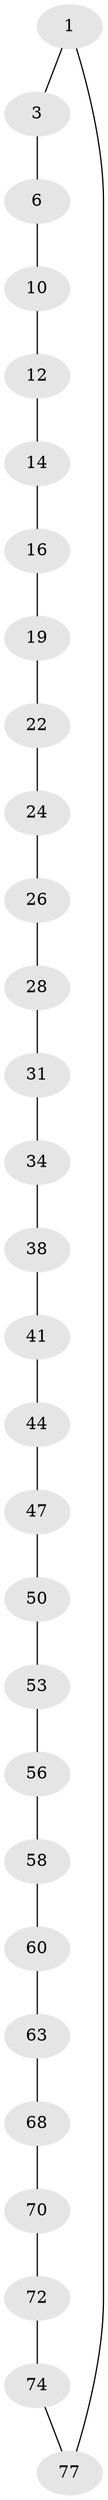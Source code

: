 // original degree distribution, {2: 1.0}
// Generated by graph-tools (version 1.1) at 2025/20/03/04/25 18:20:00]
// undirected, 29 vertices, 29 edges
graph export_dot {
graph [start="1"]
  node [color=gray90,style=filled];
  1 [super="+2+79"];
  3 [super="+4"];
  6 [super="+7"];
  10 [super="+11"];
  12 [super="+13"];
  14 [super="+15"];
  16 [super="+17"];
  19 [super="+20"];
  22 [super="+23"];
  24 [super="+25"];
  26 [super="+27"];
  28 [super="+29"];
  31 [super="+32"];
  34 [super="+35"];
  38 [super="+39"];
  41 [super="+42"];
  44 [super="+45"];
  47 [super="+48"];
  50 [super="+51"];
  53 [super="+54"];
  56 [super="+57"];
  58 [super="+59"];
  60 [super="+61"];
  63 [super="+64"];
  68 [super="+69"];
  70 [super="+71"];
  72 [super="+73"];
  74 [super="+75"];
  77 [super="+78"];
  1 -- 3;
  1 -- 77;
  3 -- 6;
  6 -- 10;
  10 -- 12;
  12 -- 14;
  14 -- 16;
  16 -- 19;
  19 -- 22;
  22 -- 24;
  24 -- 26;
  26 -- 28;
  28 -- 31;
  31 -- 34;
  34 -- 38;
  38 -- 41;
  41 -- 44;
  44 -- 47;
  47 -- 50;
  50 -- 53;
  53 -- 56;
  56 -- 58;
  58 -- 60;
  60 -- 63;
  63 -- 68;
  68 -- 70;
  70 -- 72;
  72 -- 74;
  74 -- 77;
}
